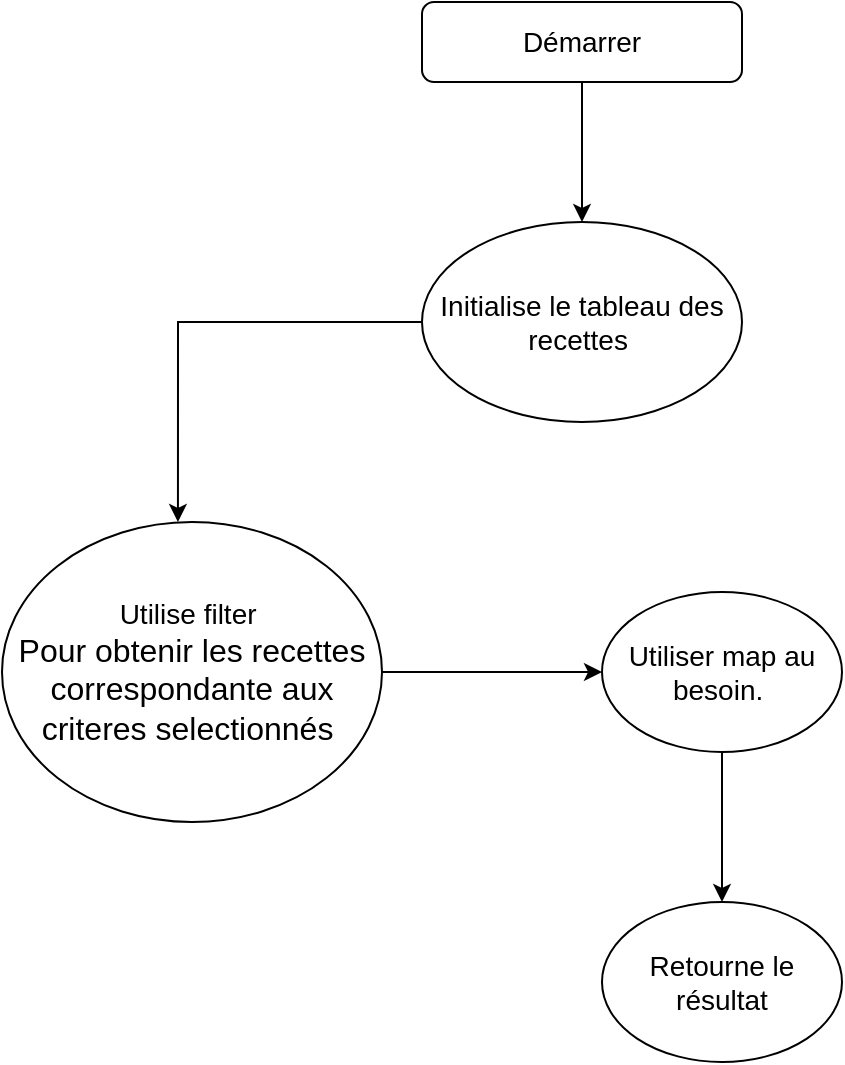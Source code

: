 <mxfile version="25.0.3">
  <diagram id="C5RBs43oDa-KdzZeNtuy" name="Page-1">
    <mxGraphModel dx="1114" dy="652" grid="1" gridSize="10" guides="1" tooltips="1" connect="1" arrows="1" fold="1" page="1" pageScale="1" pageWidth="827" pageHeight="1169" math="0" shadow="0">
      <root>
        <mxCell id="WIyWlLk6GJQsqaUBKTNV-0" />
        <mxCell id="WIyWlLk6GJQsqaUBKTNV-1" parent="WIyWlLk6GJQsqaUBKTNV-0" />
        <mxCell id="IJktbdDJZDRnnsySluPx-1" style="edgeStyle=orthogonalEdgeStyle;rounded=0;orthogonalLoop=1;jettySize=auto;html=1;entryX=0.5;entryY=0;entryDx=0;entryDy=0;" edge="1" parent="WIyWlLk6GJQsqaUBKTNV-1" source="WIyWlLk6GJQsqaUBKTNV-3" target="IJktbdDJZDRnnsySluPx-0">
          <mxGeometry relative="1" as="geometry" />
        </mxCell>
        <mxCell id="WIyWlLk6GJQsqaUBKTNV-3" value="&lt;font style=&quot;font-size: 14px;&quot;&gt;Démarrer&lt;/font&gt;" style="rounded=1;whiteSpace=wrap;html=1;fontSize=12;glass=0;strokeWidth=1;shadow=0;" parent="WIyWlLk6GJQsqaUBKTNV-1" vertex="1">
          <mxGeometry x="280" y="40" width="160" height="40" as="geometry" />
        </mxCell>
        <mxCell id="IJktbdDJZDRnnsySluPx-3" style="edgeStyle=orthogonalEdgeStyle;rounded=0;orthogonalLoop=1;jettySize=auto;html=1;entryX=0.463;entryY=0;entryDx=0;entryDy=0;entryPerimeter=0;" edge="1" parent="WIyWlLk6GJQsqaUBKTNV-1" source="IJktbdDJZDRnnsySluPx-0" target="IJktbdDJZDRnnsySluPx-2">
          <mxGeometry relative="1" as="geometry">
            <mxPoint x="160" y="300" as="targetPoint" />
          </mxGeometry>
        </mxCell>
        <mxCell id="IJktbdDJZDRnnsySluPx-0" value="&lt;font style=&quot;font-size: 14px;&quot;&gt;Initialise le tableau des recettes&amp;nbsp;&lt;/font&gt;" style="ellipse;whiteSpace=wrap;html=1;" vertex="1" parent="WIyWlLk6GJQsqaUBKTNV-1">
          <mxGeometry x="280" y="150" width="160" height="100" as="geometry" />
        </mxCell>
        <mxCell id="IJktbdDJZDRnnsySluPx-5" style="edgeStyle=orthogonalEdgeStyle;rounded=0;orthogonalLoop=1;jettySize=auto;html=1;entryX=0;entryY=0.5;entryDx=0;entryDy=0;" edge="1" parent="WIyWlLk6GJQsqaUBKTNV-1" source="IJktbdDJZDRnnsySluPx-2" target="IJktbdDJZDRnnsySluPx-4">
          <mxGeometry relative="1" as="geometry" />
        </mxCell>
        <mxCell id="IJktbdDJZDRnnsySluPx-2" value="&lt;font style=&quot;font-size: 14px;&quot;&gt;Utilise filter&amp;nbsp;&lt;/font&gt;&lt;div&gt;&lt;font size=&quot;3&quot;&gt;Pour obtenir les recettes correspondante aux criteres selectionnés&amp;nbsp;&lt;/font&gt;&lt;/div&gt;" style="ellipse;whiteSpace=wrap;html=1;" vertex="1" parent="WIyWlLk6GJQsqaUBKTNV-1">
          <mxGeometry x="70" y="300" width="190" height="150" as="geometry" />
        </mxCell>
        <mxCell id="IJktbdDJZDRnnsySluPx-7" style="edgeStyle=orthogonalEdgeStyle;rounded=0;orthogonalLoop=1;jettySize=auto;html=1;exitX=0.5;exitY=1;exitDx=0;exitDy=0;" edge="1" parent="WIyWlLk6GJQsqaUBKTNV-1" source="IJktbdDJZDRnnsySluPx-4" target="IJktbdDJZDRnnsySluPx-6">
          <mxGeometry relative="1" as="geometry" />
        </mxCell>
        <mxCell id="IJktbdDJZDRnnsySluPx-4" value="&lt;font style=&quot;font-size: 14px;&quot;&gt;Utiliser map au besoin.&amp;nbsp;&lt;/font&gt;" style="ellipse;whiteSpace=wrap;html=1;" vertex="1" parent="WIyWlLk6GJQsqaUBKTNV-1">
          <mxGeometry x="370" y="335" width="120" height="80" as="geometry" />
        </mxCell>
        <mxCell id="IJktbdDJZDRnnsySluPx-6" value="&lt;font style=&quot;font-size: 14px;&quot;&gt;Retourne le résultat&lt;/font&gt;" style="ellipse;whiteSpace=wrap;html=1;" vertex="1" parent="WIyWlLk6GJQsqaUBKTNV-1">
          <mxGeometry x="370" y="490" width="120" height="80" as="geometry" />
        </mxCell>
      </root>
    </mxGraphModel>
  </diagram>
</mxfile>
